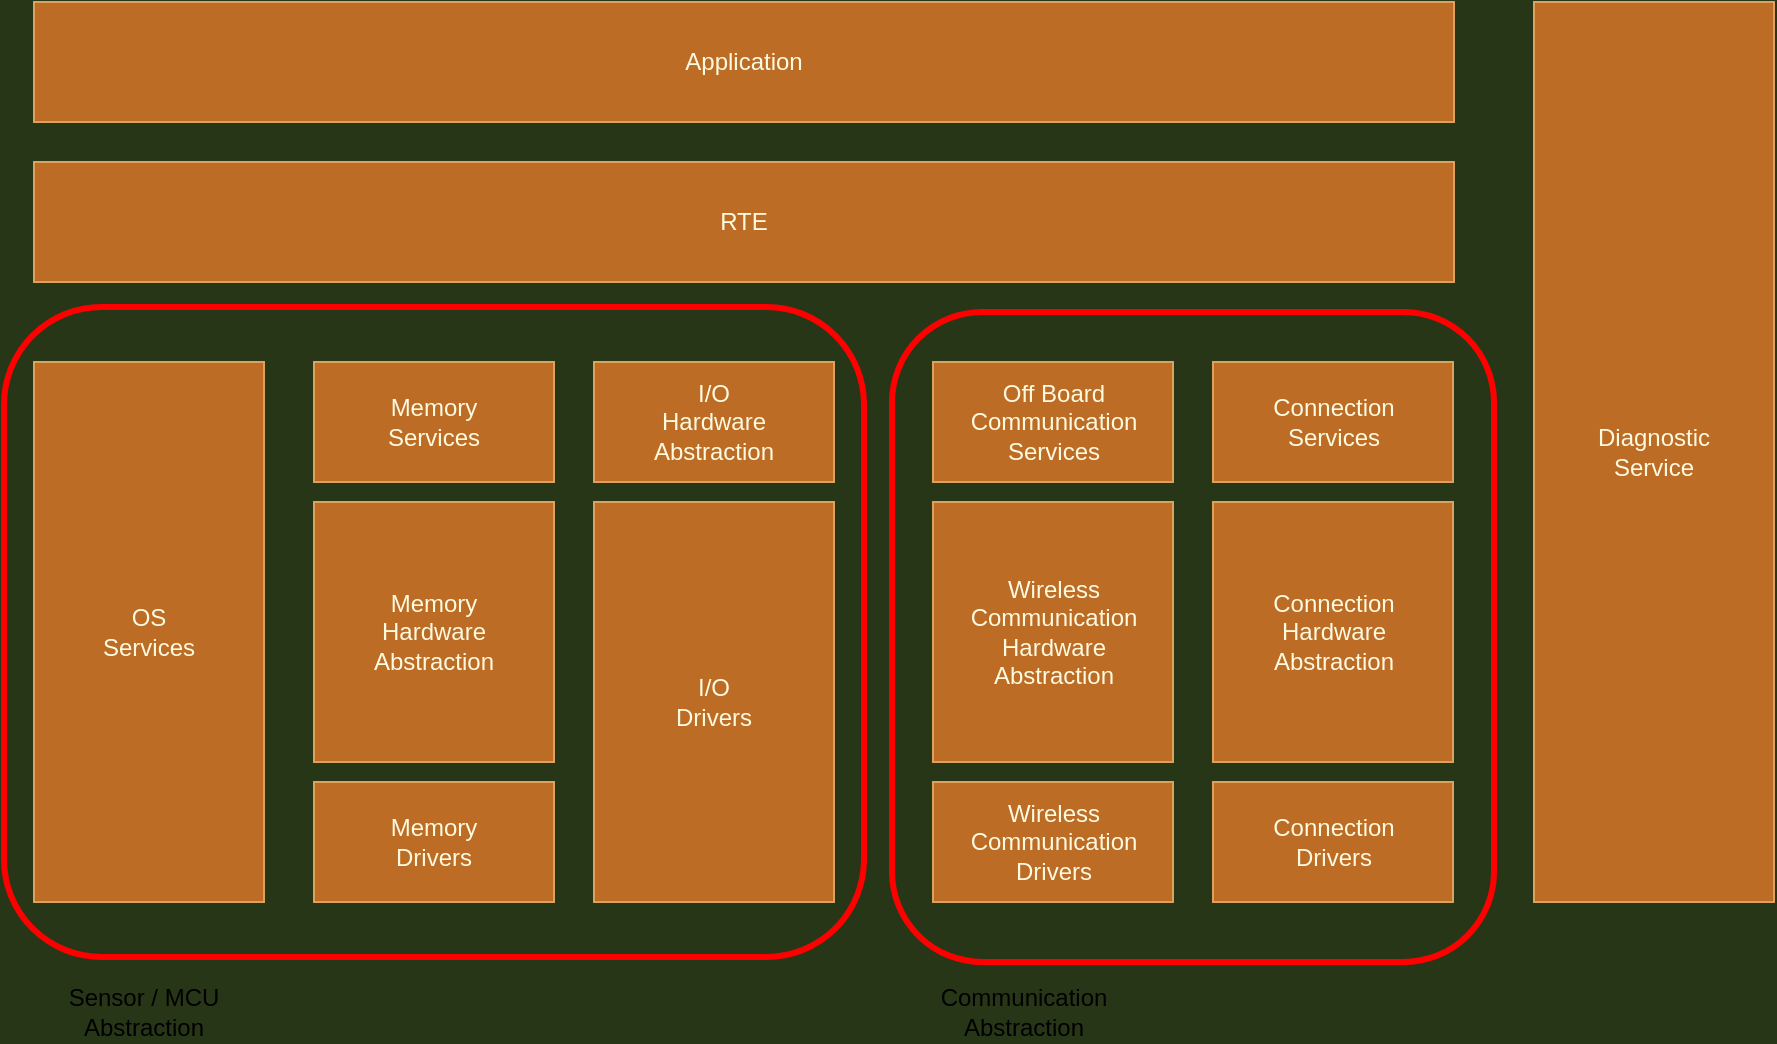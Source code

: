 <mxfile version="17.4.2" type="github">
  <diagram id="NpFCmj0ddo49i0YqbiN0" name="Page-1">
    <mxGraphModel dx="1262" dy="736" grid="1" gridSize="10" guides="1" tooltips="1" connect="1" arrows="1" fold="1" page="1" pageScale="1" pageWidth="1169" pageHeight="827" background="#283618" math="0" shadow="0">
      <root>
        <mxCell id="0" />
        <mxCell id="1" parent="0" />
        <mxCell id="oLcu-xIp3NYXDPrPmJXQ-1" value="RTE" style="rounded=0;whiteSpace=wrap;html=1;fillColor=#BC6C25;strokeColor=#DDA15E;fontColor=#FEFAE0;" parent="1" vertex="1">
          <mxGeometry x="190" y="250" width="710" height="60" as="geometry" />
        </mxCell>
        <mxCell id="qO886SK6jyTn2y_whwyt-1" value="&lt;div&gt;Off Board&lt;/div&gt;&lt;div&gt;Communication&lt;br&gt;Services&lt;br&gt;&lt;/div&gt;" style="rounded=0;whiteSpace=wrap;html=1;fillColor=#BC6C25;strokeColor=#DDA15E;fontColor=#FEFAE0;" parent="1" vertex="1">
          <mxGeometry x="639.5" y="350" width="120" height="60" as="geometry" />
        </mxCell>
        <mxCell id="Kzm5wBSise1SLBZcajKb-2" value="&lt;div&gt;Connection&lt;/div&gt;&lt;div&gt;Services&lt;/div&gt;" style="rounded=0;whiteSpace=wrap;html=1;fillColor=#BC6C25;strokeColor=#DDA15E;fontColor=#FEFAE0;" parent="1" vertex="1">
          <mxGeometry x="779.5" y="350" width="120" height="60" as="geometry" />
        </mxCell>
        <mxCell id="Kzm5wBSise1SLBZcajKb-3" value="&lt;div&gt;OS&lt;/div&gt;&lt;div&gt;Services&lt;br&gt;&lt;/div&gt;" style="rounded=0;whiteSpace=wrap;html=1;fillColor=#BC6C25;strokeColor=#DDA15E;fontColor=#FEFAE0;" parent="1" vertex="1">
          <mxGeometry x="190" y="350" width="115" height="270" as="geometry" />
        </mxCell>
        <mxCell id="Kzm5wBSise1SLBZcajKb-4" value="&lt;div&gt;Wireless&lt;/div&gt;&lt;div&gt;Communication&lt;/div&gt;&lt;div&gt;Drivers&lt;/div&gt;" style="rounded=0;whiteSpace=wrap;html=1;fillColor=#BC6C25;strokeColor=#DDA15E;fontColor=#FEFAE0;" parent="1" vertex="1">
          <mxGeometry x="639.5" y="560" width="120" height="60" as="geometry" />
        </mxCell>
        <mxCell id="Kzm5wBSise1SLBZcajKb-5" value="&lt;div&gt;Connection&lt;/div&gt;&lt;div&gt;Hardware&lt;/div&gt;&lt;div&gt;Abstraction&lt;br&gt;&lt;/div&gt;" style="rounded=0;whiteSpace=wrap;html=1;fillColor=#BC6C25;strokeColor=#DDA15E;fontColor=#FEFAE0;" parent="1" vertex="1">
          <mxGeometry x="779.5" y="420" width="120" height="130" as="geometry" />
        </mxCell>
        <mxCell id="Kzm5wBSise1SLBZcajKb-6" value="&lt;div&gt;Connection&lt;/div&gt;&lt;div&gt;Drivers&lt;br&gt;&lt;/div&gt;" style="rounded=0;whiteSpace=wrap;html=1;fillColor=#BC6C25;strokeColor=#DDA15E;fontColor=#FEFAE0;" parent="1" vertex="1">
          <mxGeometry x="779.5" y="560" width="120" height="60" as="geometry" />
        </mxCell>
        <mxCell id="Kzm5wBSise1SLBZcajKb-7" value="&lt;div&gt;Wireless&lt;/div&gt;&lt;div&gt;Communication&lt;/div&gt;&lt;div&gt;Hardware&lt;/div&gt;&lt;div&gt;Abstraction&lt;/div&gt;" style="rounded=0;whiteSpace=wrap;html=1;fillColor=#BC6C25;strokeColor=#DDA15E;fontColor=#FEFAE0;" parent="1" vertex="1">
          <mxGeometry x="639.5" y="420" width="120" height="130" as="geometry" />
        </mxCell>
        <mxCell id="Kzm5wBSise1SLBZcajKb-8" value="&lt;div&gt;Diagnostic&lt;/div&gt;&lt;div&gt;Service&lt;br&gt;&lt;/div&gt;" style="rounded=0;whiteSpace=wrap;html=1;fillColor=#BC6C25;strokeColor=#DDA15E;fontColor=#FEFAE0;" parent="1" vertex="1">
          <mxGeometry x="940" y="170" width="120" height="450" as="geometry" />
        </mxCell>
        <mxCell id="Kzm5wBSise1SLBZcajKb-9" value="Application" style="rounded=0;whiteSpace=wrap;html=1;fillColor=#BC6C25;strokeColor=#DDA15E;fontColor=#FEFAE0;" parent="1" vertex="1">
          <mxGeometry x="190" y="170" width="710" height="60" as="geometry" />
        </mxCell>
        <mxCell id="Kzm5wBSise1SLBZcajKb-11" value="&lt;div&gt;Memory&lt;/div&gt;&lt;div&gt;Services&lt;br&gt;&lt;/div&gt;" style="rounded=0;whiteSpace=wrap;html=1;fillColor=#BC6C25;strokeColor=#DDA15E;fontColor=#FEFAE0;" parent="1" vertex="1">
          <mxGeometry x="330" y="350" width="120" height="60" as="geometry" />
        </mxCell>
        <mxCell id="Kzm5wBSise1SLBZcajKb-12" value="&lt;div&gt;Memory&lt;/div&gt;&lt;div&gt;Hardware&lt;/div&gt;&lt;div&gt;Abstraction&lt;br&gt;&lt;/div&gt;" style="rounded=0;whiteSpace=wrap;html=1;fillColor=#BC6C25;strokeColor=#DDA15E;fontColor=#FEFAE0;" parent="1" vertex="1">
          <mxGeometry x="330" y="420" width="120" height="130" as="geometry" />
        </mxCell>
        <mxCell id="Kzm5wBSise1SLBZcajKb-13" value="&lt;div&gt;Memory&lt;/div&gt;&lt;div&gt;Drivers&lt;br&gt;&lt;/div&gt;" style="rounded=0;whiteSpace=wrap;html=1;fillColor=#BC6C25;strokeColor=#DDA15E;fontColor=#FEFAE0;" parent="1" vertex="1">
          <mxGeometry x="330" y="560" width="120" height="60" as="geometry" />
        </mxCell>
        <mxCell id="Kzm5wBSise1SLBZcajKb-14" value="&lt;div&gt;I/O&lt;/div&gt;&lt;div&gt;Hardware&lt;/div&gt;&lt;div&gt;Abstraction&lt;/div&gt;" style="rounded=0;whiteSpace=wrap;html=1;fillColor=#BC6C25;strokeColor=#DDA15E;fontColor=#FEFAE0;" parent="1" vertex="1">
          <mxGeometry x="470" y="350" width="120" height="60" as="geometry" />
        </mxCell>
        <mxCell id="Kzm5wBSise1SLBZcajKb-15" value="&lt;div&gt;I/O&lt;/div&gt;&lt;div&gt;Drivers&lt;br&gt;&lt;/div&gt;" style="rounded=0;whiteSpace=wrap;html=1;fillColor=#BC6C25;strokeColor=#DDA15E;fontColor=#FEFAE0;" parent="1" vertex="1">
          <mxGeometry x="470" y="420" width="120" height="200" as="geometry" />
        </mxCell>
        <mxCell id="V3MuIkTU1fWPIl-4rMCf-1" value="" style="rounded=1;whiteSpace=wrap;html=1;fillColor=none;strokeColor=#FF0000;strokeWidth=3;" vertex="1" parent="1">
          <mxGeometry x="175" y="322.5" width="430" height="325" as="geometry" />
        </mxCell>
        <mxCell id="V3MuIkTU1fWPIl-4rMCf-2" value="" style="rounded=1;whiteSpace=wrap;html=1;fillColor=none;strokeColor=#FF0000;strokeWidth=3;" vertex="1" parent="1">
          <mxGeometry x="619" y="325" width="301" height="325" as="geometry" />
        </mxCell>
        <mxCell id="V3MuIkTU1fWPIl-4rMCf-3" value="Sensor / MCU Abstraction" style="text;html=1;strokeColor=none;fillColor=none;align=center;verticalAlign=middle;whiteSpace=wrap;rounded=0;" vertex="1" parent="1">
          <mxGeometry x="190" y="660" width="110" height="30" as="geometry" />
        </mxCell>
        <mxCell id="V3MuIkTU1fWPIl-4rMCf-4" value="Communication Abstraction" style="text;html=1;strokeColor=none;fillColor=none;align=center;verticalAlign=middle;whiteSpace=wrap;rounded=0;" vertex="1" parent="1">
          <mxGeometry x="630" y="660" width="110" height="30" as="geometry" />
        </mxCell>
      </root>
    </mxGraphModel>
  </diagram>
</mxfile>
